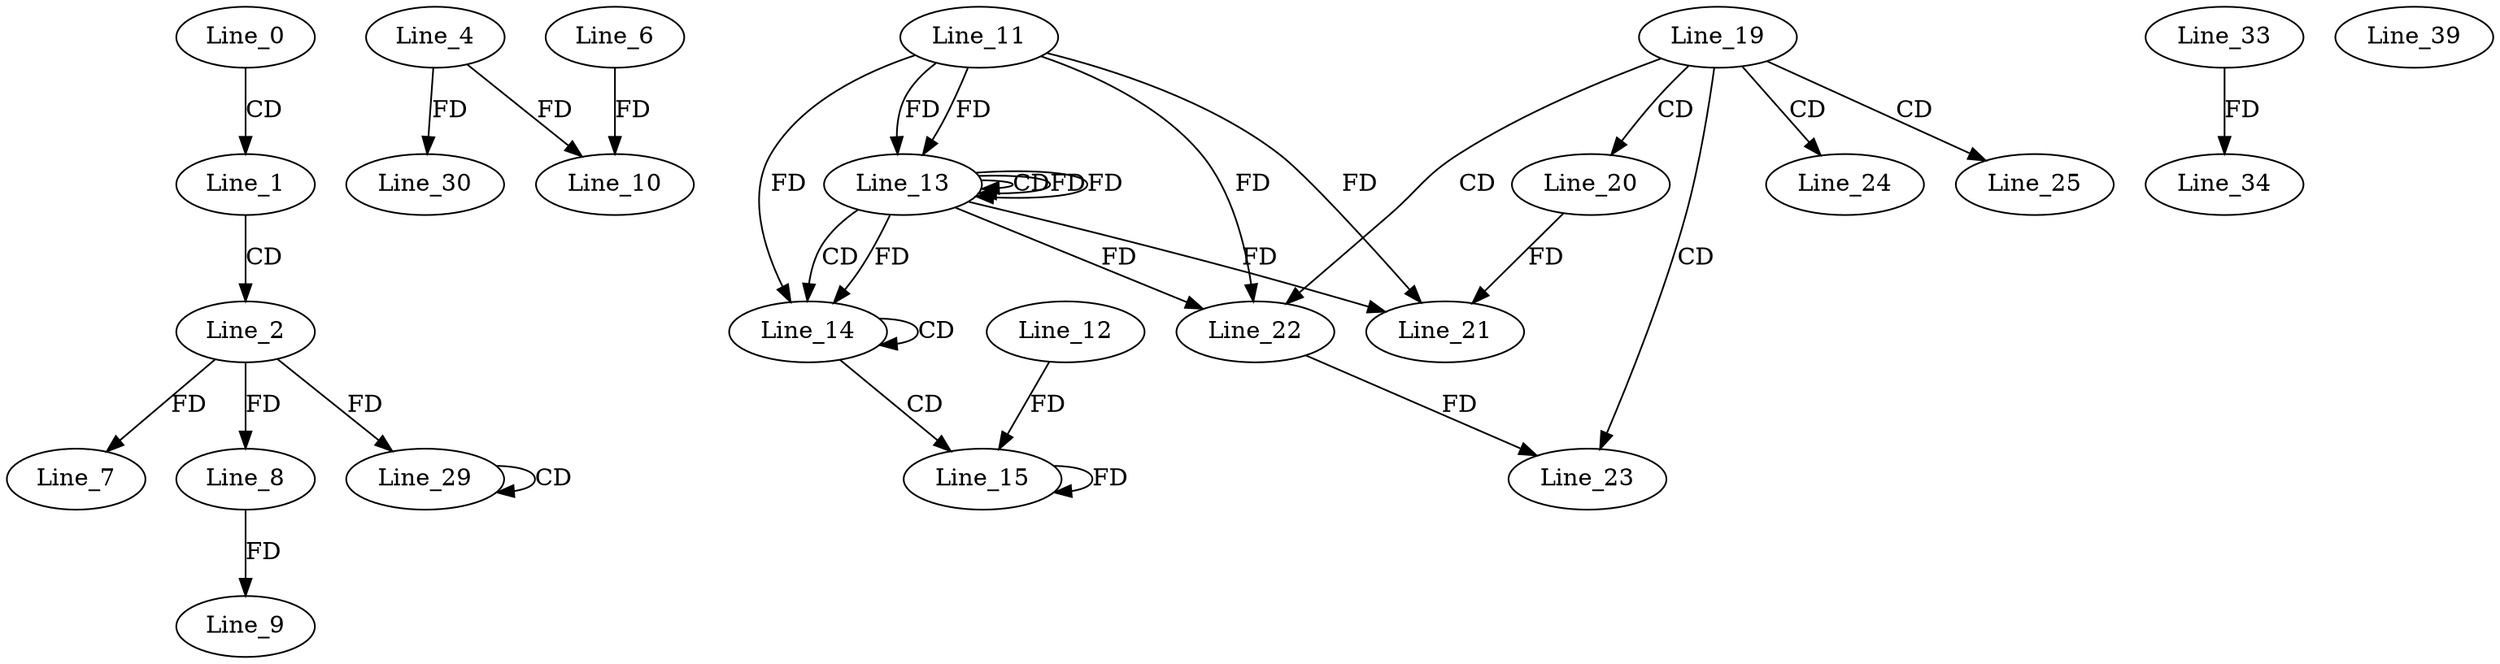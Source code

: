 digraph G {
  Line_0;
  Line_1;
  Line_2;
  Line_7;
  Line_8;
  Line_8;
  Line_9;
  Line_4;
  Line_10;
  Line_6;
  Line_11;
  Line_13;
  Line_13;
  Line_13;
  Line_14;
  Line_14;
  Line_14;
  Line_15;
  Line_12;
  Line_19;
  Line_20;
  Line_21;
  Line_21;
  Line_22;
  Line_22;
  Line_23;
  Line_23;
  Line_24;
  Line_25;
  Line_29;
  Line_29;
  Line_30;
  Line_33;
  Line_34;
  Line_39;
  Line_0 -> Line_1 [ label="CD" ];
  Line_1 -> Line_2 [ label="CD" ];
  Line_2 -> Line_7 [ label="FD" ];
  Line_2 -> Line_8 [ label="FD" ];
  Line_8 -> Line_9 [ label="FD" ];
  Line_4 -> Line_10 [ label="FD" ];
  Line_6 -> Line_10 [ label="FD" ];
  Line_11 -> Line_13 [ label="FD" ];
  Line_13 -> Line_13 [ label="CD" ];
  Line_13 -> Line_13 [ label="FD" ];
  Line_11 -> Line_13 [ label="FD" ];
  Line_13 -> Line_14 [ label="CD" ];
  Line_14 -> Line_14 [ label="CD" ];
  Line_13 -> Line_14 [ label="FD" ];
  Line_11 -> Line_14 [ label="FD" ];
  Line_14 -> Line_15 [ label="CD" ];
  Line_15 -> Line_15 [ label="FD" ];
  Line_12 -> Line_15 [ label="FD" ];
  Line_19 -> Line_20 [ label="CD" ];
  Line_20 -> Line_21 [ label="FD" ];
  Line_13 -> Line_21 [ label="FD" ];
  Line_11 -> Line_21 [ label="FD" ];
  Line_19 -> Line_22 [ label="CD" ];
  Line_13 -> Line_22 [ label="FD" ];
  Line_11 -> Line_22 [ label="FD" ];
  Line_19 -> Line_23 [ label="CD" ];
  Line_22 -> Line_23 [ label="FD" ];
  Line_19 -> Line_24 [ label="CD" ];
  Line_19 -> Line_25 [ label="CD" ];
  Line_29 -> Line_29 [ label="CD" ];
  Line_2 -> Line_29 [ label="FD" ];
  Line_4 -> Line_30 [ label="FD" ];
  Line_33 -> Line_34 [ label="FD" ];
  Line_13 -> Line_13 [ label="FD" ];
}
